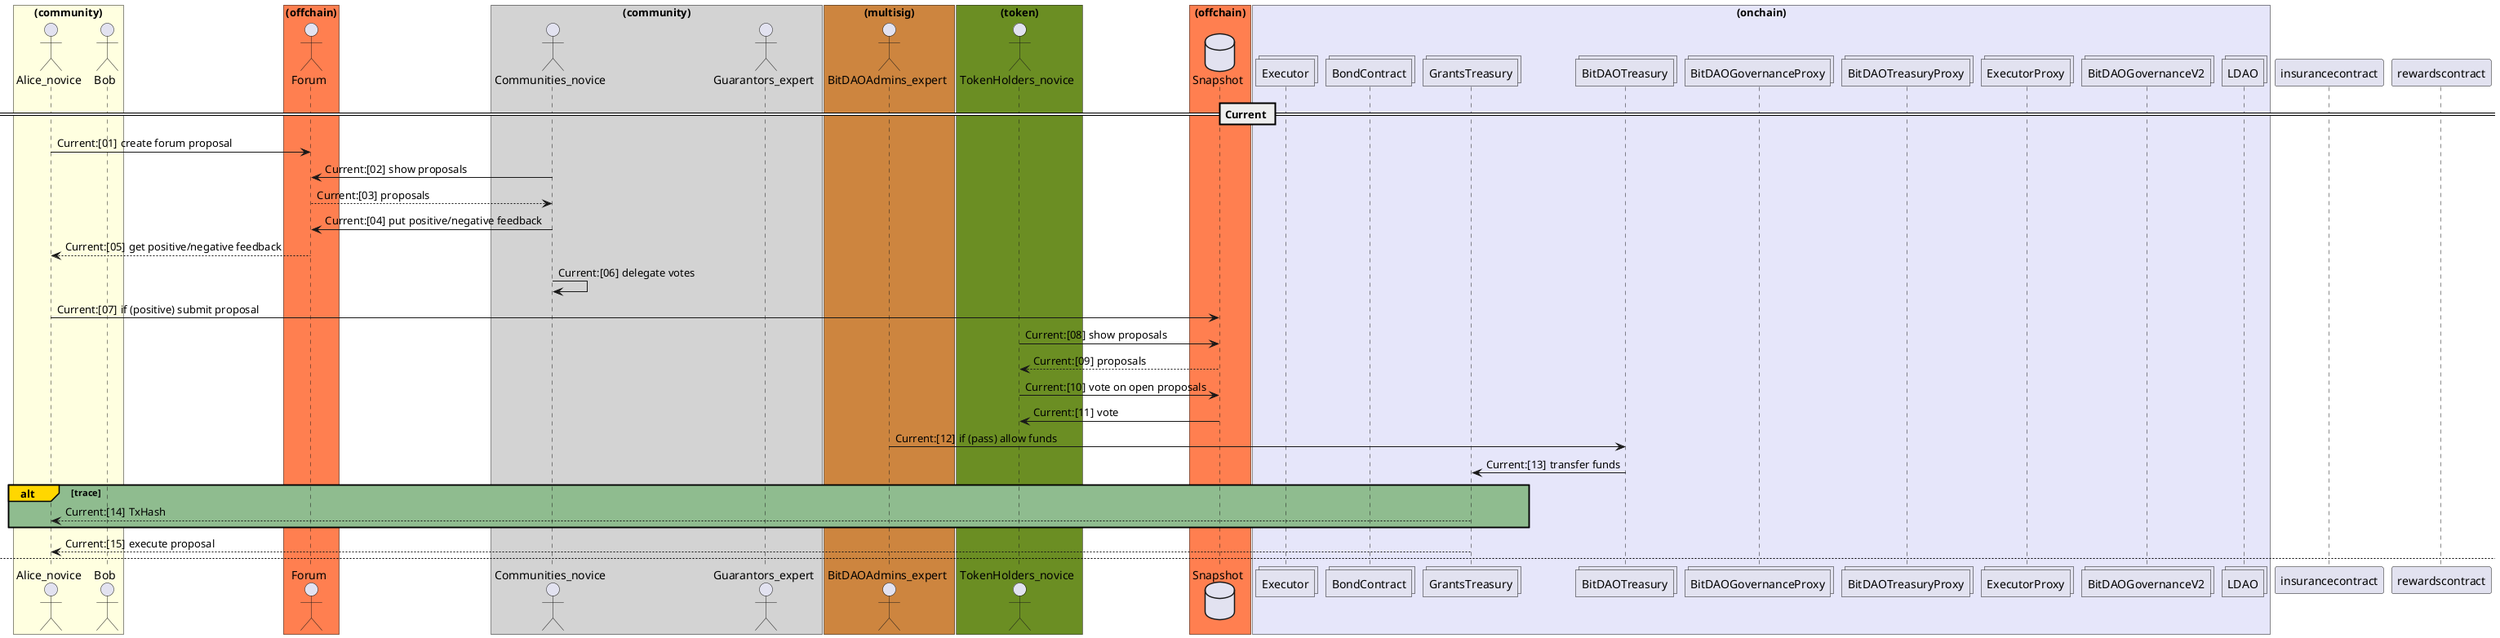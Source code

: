 @startuml
'https://plantuml.com/sequence-diagram
box "(community)" #LightYellow
actor Alice_novice as alice
actor Bob as bob
end box

box "(offchain)" #Coral
actor Forum as forum
end box

box "(community)" #LightGray
actor Communities_novice as community
actor Guarantors_expert as guarantor
end box

box "(multisig)" #Peru
actor BitDAOAdmins_expert as bitdaoadmin
end box

box "(token)" #OliveDrab
actor TokenHolders_novice as tokenholders
endbox

box "(offchain)" #Coral
database Snapshot as snapshot
end box

box "(onchain)" #Lavender
collections Executor as executor
collections BondContract as bondcontract
'collections RewardContract as rewardcontract
'collections InsuranceContract as insurancecontract
collections GrantsTreasury as grantstreasury
collections BitDAOTreasury as bitdaotreasury
collections BitDAOGovernanceProxy as governanceproxy
collections BitDAOTreasuryProxy as treasuryproxy
collections ExecutorProxy as executorproxy
collections BitDAOGovernanceV2 as bitdaogovernance
collections LDAO
end box

autonumber "Current:[00]"

== Current ==

alice -> forum: create forum proposal

community -> forum: show proposals
community <-- forum: proposals
community -> forum: put positive/negative feedback

alice <-- forum: get positive/negative feedback

community -> community: delegate votes

alice -> snapshot: if (positive) submit proposal

tokenholders -> snapshot: show proposals
tokenholders <-- snapshot: proposals
tokenholders -> snapshot: vote on open proposals
tokenholders <- snapshot: vote
bitdaoadmin -> bitdaotreasury: if (pass) allow funds
bitdaotreasury -> grantstreasury: transfer funds

alt#Gold #DarkSeaGreen trace
  alice <-- grantstreasury: TxHash
end

alice <-- grantstreasury: execute proposal

newpage

autonumber "Bond:[00]"

== Bond ==

alice -> forum: create forum proposal
alice <- guarantor: positive/negative feedback
alice -> bondcontract: if (positive) create bond (specify reward mechanism)

guarantor -> bondcontract: contribute BIT tokens
bondcontract <-- guarantor: ERC20 Fungible bond tokens (1:1 swap)

community -> community: delegate votes

alice -> snapshot: if (positive) submit proposal

tokenholders -> snapshot: show proposals
tokenholders <-- snapshot: proposals
tokenholders -> snapshot: vote on open proposals
tokenholders <- snapshot: vote

bitdaoadmin -> bitdaotreasury: if (pass) allow funds
bitdaotreasury -> grantstreasury: transfer funds

'bondcontract -> rewardcontract: deploy bonded funds to earn rewards
'bondcontract <-- rewardcontract: issue rewards during lockup

'bondcontract -> insurancecontract: deploy insurance on bonded funds
'bondcontract <-- insurancecontract: provide receipt of insurance terms

alice <-- grantstreasury: execute proposal

community -> community: delegate votes

alice -> snapshot: submit release request
guarantor -> snapshot: show proposals
guarantor <-- snapshot: proposals
guarantor -> snapshot: vote to release or proportional slash

bitdaoadmin -> snapshot: show vote result
bitdaoadmin <-- snapshot: pass/fail

alt#Gold #LightBlue pass
    bitdaoadmin -> bondcontract: release bond

    guarantor -> bondcontract: submit and redeem bond tokens
    bondcontract <-- guarantor: transfer BIT tokens
    bondcontract <-- guarantor: transfer Reward tokens
else #Pink fail
    bitdaoadmin -> bondcontract: slash bond
    bondcontract -> bitdaotreasury: transfer slashed BIT tokens
    guarantor -> bondcontract: submit and redeem bond tokens (relative to unslashed portion)
    bondcontract <-- guarantor: transfer BIT tokens
end

  alt#Gold #DarkSeaGreen trace
    bitdaoadmin <-- bondcontract: TxHash
  end

newpage

autonumber "Roles:[00]"

== Roles ==

alice -> forum: submit create role proposal
community -> forum: list role proposals
community <-- forum: role proposals
community -> forum: positive/negative feedback
alice <-- forum: get positive/negative feedback

community -> community: delegate votes

alice -> snapshot: if (positive) create admin role

bitdaoadmin -> snapshot: list role proposals
bitdaoadmin <-- snapshot: role proposals
bitdaoadmin -> snapshot: show results
bitdaoadmin <-- snapshot: results

bitdaoadmin -> bitdaogovernance: if (pass) create role

alt#Gold #DarkSeaGreen trace
  bitdaoadmin <-- bitdaogovernance: TxHash
end

newpage

autonumber "Insurance:[00]"

== Insurance ==

alice -> insurancecontract: create insurance ticket


alice -> insurancecontract: pay for insurance daily / monthly


alice -> insurancecontract: compensate

community -> community: delegate votes

alice -> snapshot: submit proposal
guarantor -> snapshot: show proposals
guarantor <-- snapshot: proposals
guarantor -> snapshot: vote

bitdaoadmin -> snapshot: show vote result
bitdaoadmin <-- snapshot: pass/fail

bitdaoadmin -> bitdaotreasury: if (pass) allow funds
bitdaotreasury -> insurancecontract: transfer funds

alice <-- insurancecontract: execute proposal


bitdaoadmin -> insurancecontract: if (high debt) terminate alice insurance

community -> community: delegate votes

bitdaoadmin -> snapshot: submit proposal
guarantor -> snapshot: show proposals
guarantor <-- snapshot: proposals
guarantor -> snapshot: vote

bitdaoadmin -> snapshot: show vote result
bitdaoadmin <-- snapshot: pass/fail

bitdaoadmin -> insurancecontract: if (pass) terminate insurance
bitdaoadmin <-- insurancecontract: execute proposal

newpage

autonumber "Upgrades:[00]"

== Upgrades ==

bitdaoadmin -> governanceproxy: deploy proxy and set initial implementation
bitdaoadmin -> treasuryproxy: deploy proxy and set initial implementation
bitdaoadmin -> executorproxy: deploy proxy and set initial implementation


alice -> bitdaogovernance: deploy new bitdaogovernance implementation
alice -> bitdaotreasury: deploy new bitdaotreasury implementation
alice -> executor: deploy new executor implementation

alice -> forum: create forum upgrade proposal
alice <- community: positive/negative feedback

community -> community: delegate role based votes

alice -> bitdaogovernance: if (roles) submit upgrade proposal
community -> bitdaogovernance: roles voting

bitdaoadmin -> bitdaogovernance: show roles voting result
bitdaoadmin <-- bitdaogovernance: pass

bitdaoadmin -> bitdaogovernance: start execution
executor <-- bitdaogovernance: execute proposal
executor -> governanceproxy: set new bitdaogovernance implementation
executor -> treasuryproxy: set new bitdaotreasury implementation
executor -> executorproxy: set new executor implementation

newpage

autonumber "Rewards:[00]"

== Rewards ==

alice -> forum: create forum proposal
alice <- guarantor: positive/negative feedback
alice -> rewardscontract: if (positive) create rewards program

community -> community: delegate votes

alice -> snapshot: submit proposal

bitdaoadmin -> bitdaotreasury: if (pass) allow funds
bitdaotreasury -> rewardscontract: transfer funds for rewards

alice <-- rewardscontract: execute proposal


bob -> forum: create forum proposal
bob <- guarantor: positive/negative feedback

bob -> snapshot: submit release request
community -> community: delegate votes
community -> snapshot: vote
community -> rewardscontract: if (voted) claim reward


@enduml